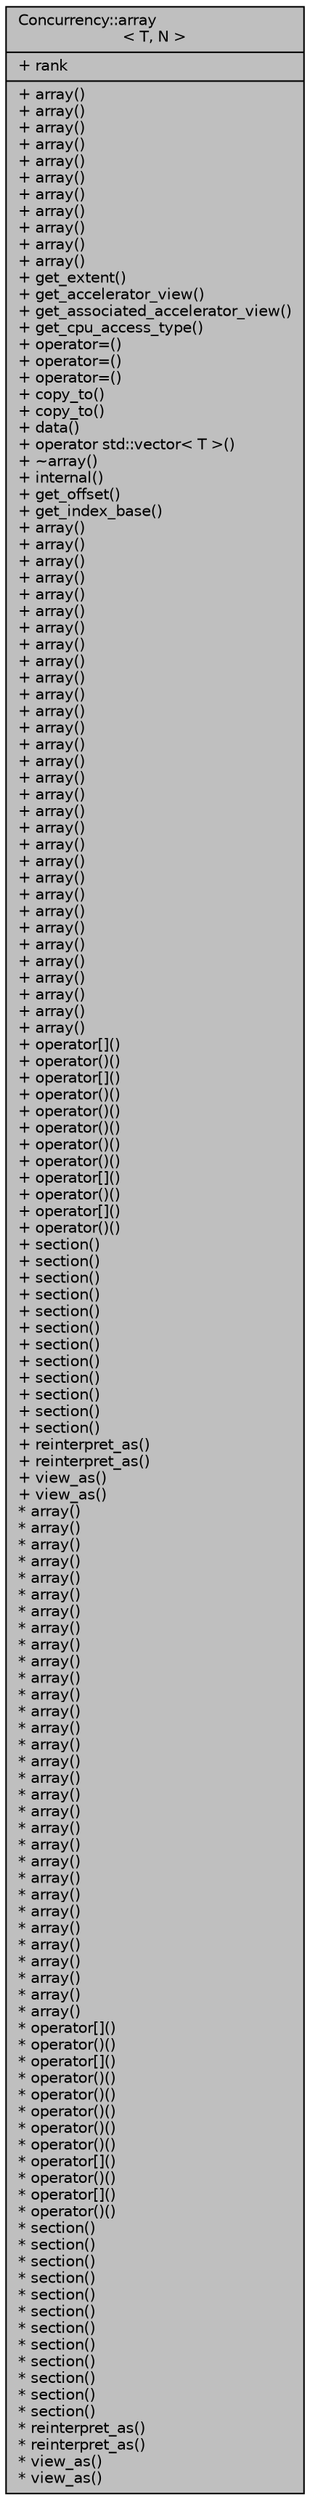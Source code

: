 digraph "Concurrency::array&lt; T, N &gt;"
{
  edge [fontname="Helvetica",fontsize="10",labelfontname="Helvetica",labelfontsize="10"];
  node [fontname="Helvetica",fontsize="10",shape=record];
  Node1 [label="{Concurrency::array\l\< T, N \>\n|+ rank\l|+ array()\l+ array()\l+ array()\l+ array()\l+ array()\l+ array()\l+ array()\l+ array()\l+ array()\l+ array()\l+ array()\l+ get_extent()\l+ get_accelerator_view()\l+ get_associated_accelerator_view()\l+ get_cpu_access_type()\l+ operator=()\l+ operator=()\l+ operator=()\l+ copy_to()\l+ copy_to()\l+ data()\l+ operator std::vector\< T \>()\l+ ~array()\l+ internal()\l+ get_offset()\l+ get_index_base()\l+ array()\l+ array()\l+ array()\l+ array()\l+ array()\l+ array()\l+ array()\l+ array()\l+ array()\l+ array()\l+ array()\l+ array()\l+ array()\l+ array()\l+ array()\l+ array()\l+ array()\l+ array()\l+ array()\l+ array()\l+ array()\l+ array()\l+ array()\l+ array()\l+ array()\l+ array()\l+ array()\l+ array()\l+ array()\l+ array()\l+ array()\l+ operator[]()\l+ operator()()\l+ operator[]()\l+ operator()()\l+ operator()()\l+ operator()()\l+ operator()()\l+ operator()()\l+ operator[]()\l+ operator()()\l+ operator[]()\l+ operator()()\l+ section()\l+ section()\l+ section()\l+ section()\l+ section()\l+ section()\l+ section()\l+ section()\l+ section()\l+ section()\l+ section()\l+ section()\l+ reinterpret_as()\l+ reinterpret_as()\l+ view_as()\l+ view_as()\l* array()\l* array()\l* array()\l* array()\l* array()\l* array()\l* array()\l* array()\l* array()\l* array()\l* array()\l* array()\l* array()\l* array()\l* array()\l* array()\l* array()\l* array()\l* array()\l* array()\l* array()\l* array()\l* array()\l* array()\l* array()\l* array()\l* array()\l* array()\l* array()\l* array()\l* array()\l* operator[]()\l* operator()()\l* operator[]()\l* operator()()\l* operator()()\l* operator()()\l* operator()()\l* operator()()\l* operator[]()\l* operator()()\l* operator[]()\l* operator()()\l* section()\l* section()\l* section()\l* section()\l* section()\l* section()\l* section()\l* section()\l* section()\l* section()\l* section()\l* section()\l* reinterpret_as()\l* reinterpret_as()\l* view_as()\l* view_as()\l}",height=0.2,width=0.4,color="black", fillcolor="grey75", style="filled", fontcolor="black"];
}
